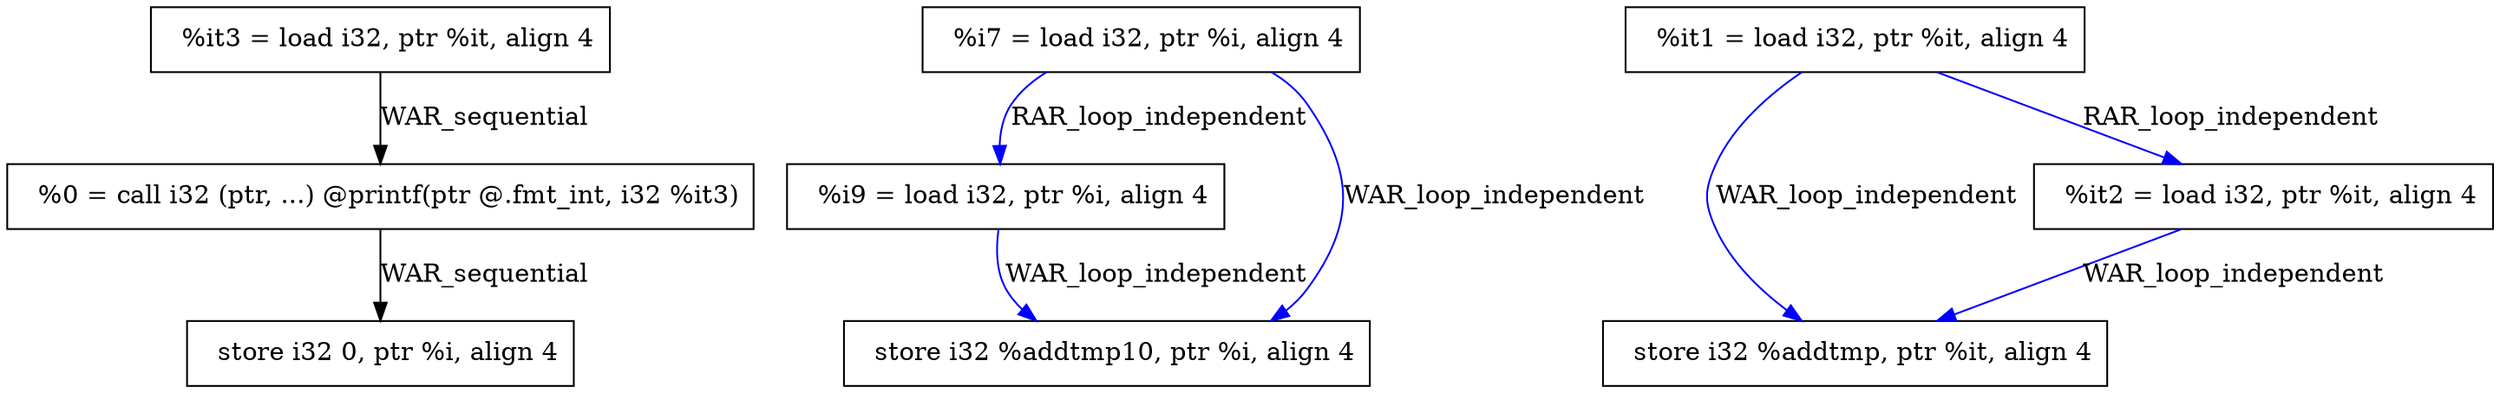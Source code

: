 digraph main_dep_graph {
  rankdir=TB;
  node [shape=box];
  node9 [label="  store i32 0, ptr %i, align 4"];
  node2 [label="  %i9 = load i32, ptr %i, align 4"];
  node8 [label="  %0 = call i32 (ptr, ...) @printf(ptr @.fmt_int, i32 %it3)"];
  node4 [label="  %it1 = load i32, ptr %it, align 4"];
  node3 [label="  store i32 %addtmp10, ptr %i, align 4"];
  node1 [label="  %i7 = load i32, ptr %i, align 4"];
  node7 [label="  %it3 = load i32, ptr %it, align 4"];
  node6 [label="  store i32 %addtmp, ptr %it, align 4"];
  node5 [label="  %it2 = load i32, ptr %it, align 4"];
  node1 -> node2 [label="RAR_loop_independent", color="blue", style="solid"];
  node1 -> node3 [label="WAR_loop_independent", color="blue", style="solid"];
  node2 -> node3 [label="WAR_loop_independent", color="blue", style="solid"];
  node4 -> node5 [label="RAR_loop_independent", color="blue", style="solid"];
  node4 -> node6 [label="WAR_loop_independent", color="blue", style="solid"];
  node5 -> node6 [label="WAR_loop_independent", color="blue", style="solid"];
  node7 -> node8 [label="WAR_sequential", color="black", style="solid"];
  node8 -> node9 [label="WAR_sequential", color="black", style="solid"];
}
